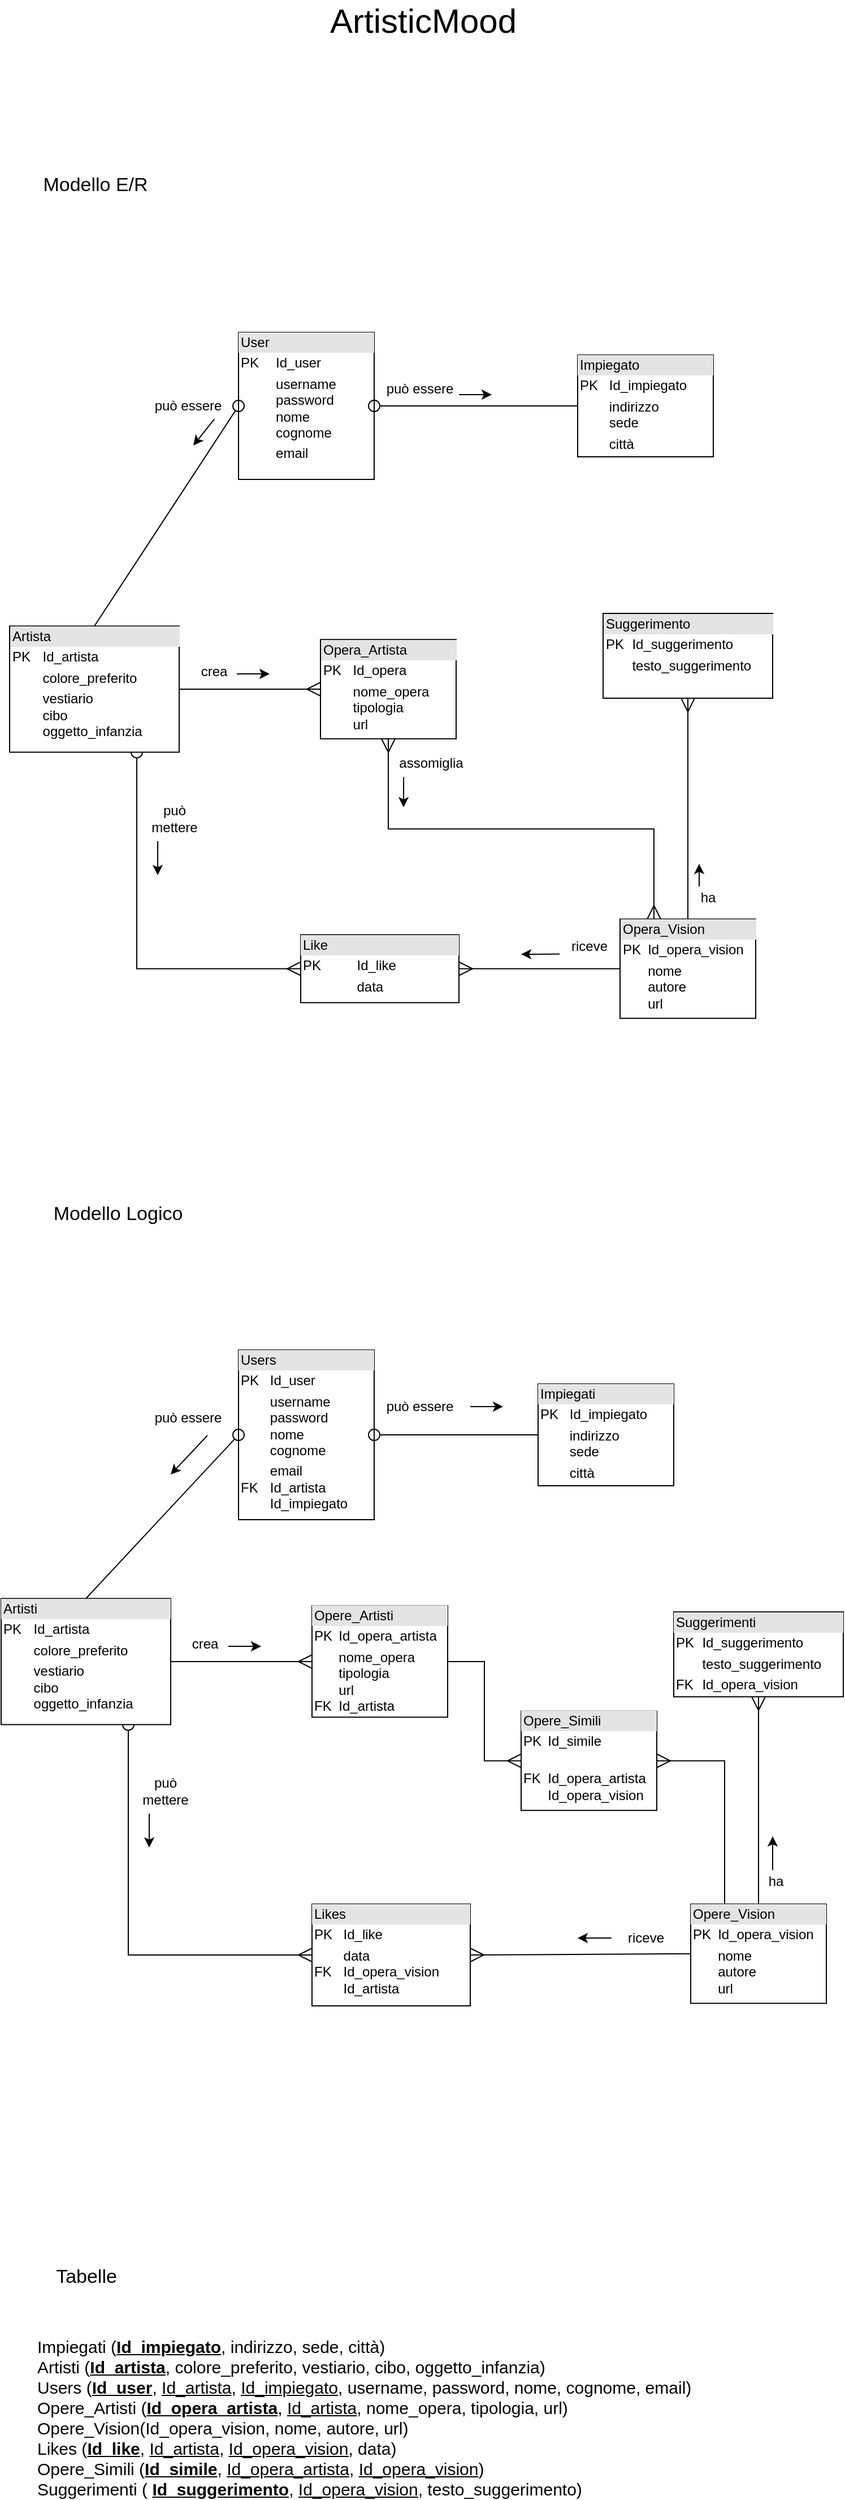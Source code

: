 <mxfile version="14.7.3" type="github">
  <diagram id="YEk6cOGVzoyI47wU4SEu" name="Page-1">
    <mxGraphModel dx="1021" dy="5181" grid="1" gridSize="10" guides="1" tooltips="1" connect="1" arrows="1" fold="1" page="1" pageScale="1" pageWidth="3300" pageHeight="4681" math="0" shadow="0">
      <root>
        <mxCell id="0" />
        <mxCell id="1" parent="0" />
        <mxCell id="E_Kgd9L_7hM_zR-H3gjs-1" style="edgeStyle=orthogonalEdgeStyle;rounded=0;orthogonalLoop=1;jettySize=auto;html=1;exitX=0.75;exitY=1;exitDx=0;exitDy=0;entryX=0;entryY=0.5;entryDx=0;entryDy=0;endArrow=ERmany;endFill=0;endSize=10;startArrow=oval;startFill=0;startSize=10;" parent="1" source="72-EGqW2jPlPPwS6QdKg-2" target="72-EGqW2jPlPPwS6QdKg-6" edge="1">
          <mxGeometry relative="1" as="geometry" />
        </mxCell>
        <mxCell id="cuyO15qzb3uXgf2zoR4E-5" style="edgeStyle=orthogonalEdgeStyle;rounded=0;orthogonalLoop=1;jettySize=auto;html=1;exitX=1;exitY=0.5;exitDx=0;exitDy=0;entryX=0;entryY=0.5;entryDx=0;entryDy=0;endArrow=ERmany;endFill=0;strokeWidth=1;endSize=10;" parent="1" source="72-EGqW2jPlPPwS6QdKg-2" target="72-EGqW2jPlPPwS6QdKg-3" edge="1">
          <mxGeometry relative="1" as="geometry" />
        </mxCell>
        <mxCell id="72-EGqW2jPlPPwS6QdKg-2" value="&lt;div style=&quot;box-sizing: border-box ; width: 100% ; background: #e4e4e4 ; padding: 2px&quot;&gt;Artisti&lt;/div&gt;&lt;table style=&quot;width: 100% ; font-size: 1em&quot; cellpadding=&quot;2&quot; cellspacing=&quot;0&quot;&gt;&lt;tbody&gt;&lt;tr&gt;&lt;td&gt;PK&lt;/td&gt;&lt;td&gt;Id_artista&lt;br&gt;&lt;/td&gt;&lt;/tr&gt;&lt;tr&gt;&lt;td&gt;&lt;br&gt;&lt;/td&gt;&lt;td&gt;colore_preferito&lt;/td&gt;&lt;/tr&gt;&lt;tr&gt;&lt;td&gt;&lt;br&gt;&lt;br&gt;&lt;br&gt;&lt;br&gt;&lt;br&gt;&lt;/td&gt;&lt;td&gt;vestiario&lt;br&gt;cibo&lt;br&gt;oggetto_infanzia&lt;br&gt;&lt;br&gt;&lt;br&gt;&lt;/td&gt;&lt;/tr&gt;&lt;/tbody&gt;&lt;/table&gt;" style="verticalAlign=top;align=left;overflow=fill;html=1;" parent="1" vertex="1">
          <mxGeometry x="60" y="-960.26" width="150" height="111.5" as="geometry" />
        </mxCell>
        <mxCell id="E_Kgd9L_7hM_zR-H3gjs-21" style="edgeStyle=orthogonalEdgeStyle;curved=0;rounded=1;sketch=0;orthogonalLoop=1;jettySize=auto;html=1;exitX=0.5;exitY=0;exitDx=0;exitDy=0;entryX=0.5;entryY=1;entryDx=0;entryDy=0;startArrow=none;startFill=0;endArrow=ERmany;endFill=0;startSize=10;endSize=10;" parent="1" source="wLlvYgGm0O1nT-tdROjK-1" target="E_Kgd9L_7hM_zR-H3gjs-20" edge="1">
          <mxGeometry relative="1" as="geometry" />
        </mxCell>
        <mxCell id="5Z0EI4iQFpzJdDt2FdoZ-25" style="edgeStyle=orthogonalEdgeStyle;rounded=0;orthogonalLoop=1;jettySize=auto;html=1;exitX=1;exitY=0.5;exitDx=0;exitDy=0;entryX=0;entryY=0.5;entryDx=0;entryDy=0;startArrow=none;startFill=0;startSize=10;endSize=10;endArrow=ERmany;endFill=0;" edge="1" parent="1" source="72-EGqW2jPlPPwS6QdKg-3" target="5Z0EI4iQFpzJdDt2FdoZ-24">
          <mxGeometry relative="1" as="geometry" />
        </mxCell>
        <mxCell id="72-EGqW2jPlPPwS6QdKg-3" value="&lt;div style=&quot;box-sizing: border-box ; width: 100% ; background: #e4e4e4 ; padding: 2px&quot;&gt;Opere_Artisti&lt;/div&gt;&lt;table style=&quot;width: 100% ; font-size: 1em&quot; cellpadding=&quot;2&quot; cellspacing=&quot;0&quot;&gt;&lt;tbody&gt;&lt;tr&gt;&lt;td&gt;PK&lt;/td&gt;&lt;td&gt;Id_opera_artista&lt;br&gt;&lt;/td&gt;&lt;/tr&gt;&lt;tr&gt;&lt;td&gt;&lt;br&gt;&lt;br&gt;&lt;br&gt;FK&lt;/td&gt;&lt;td&gt;nome_opera&lt;br&gt;tipologia&lt;br&gt;url&lt;br&gt;Id_artista&lt;/td&gt;&lt;/tr&gt;&lt;tr&gt;&lt;td&gt;&lt;/td&gt;&lt;td&gt;&lt;br&gt;&lt;/td&gt;&lt;/tr&gt;&lt;/tbody&gt;&lt;/table&gt;" style="verticalAlign=top;align=left;overflow=fill;html=1;" parent="1" vertex="1">
          <mxGeometry x="335" y="-953.69" width="120" height="98.37" as="geometry" />
        </mxCell>
        <mxCell id="72-EGqW2jPlPPwS6QdKg-6" value="&lt;div style=&quot;box-sizing: border-box ; width: 100% ; background: #e4e4e4 ; padding: 2px&quot;&gt;Likes&lt;/div&gt;&lt;table style=&quot;width: 100% ; font-size: 1em&quot; cellpadding=&quot;2&quot; cellspacing=&quot;0&quot;&gt;&lt;tbody&gt;&lt;tr&gt;&lt;td&gt;PK&lt;/td&gt;&lt;td&gt;Id_like&lt;/td&gt;&lt;/tr&gt;&lt;tr&gt;&lt;td&gt;FK&lt;/td&gt;&lt;td&gt;data&lt;br&gt;Id_opera_vision&lt;br&gt;Id_artista&lt;/td&gt;&lt;/tr&gt;&lt;tr&gt;&lt;td&gt;&lt;/td&gt;&lt;td&gt;&lt;br&gt;&lt;/td&gt;&lt;/tr&gt;&lt;/tbody&gt;&lt;/table&gt;" style="verticalAlign=top;align=left;overflow=fill;html=1;" parent="1" vertex="1">
          <mxGeometry x="335" y="-690" width="140" height="90" as="geometry" />
        </mxCell>
        <mxCell id="72-EGqW2jPlPPwS6QdKg-8" value="" style="endArrow=ERmany;endFill=0;endSize=10;html=1;exitX=0;exitY=0.5;exitDx=0;exitDy=0;startArrow=none;startFill=0;startSize=10;entryX=1;entryY=0.5;entryDx=0;entryDy=0;" parent="1" source="wLlvYgGm0O1nT-tdROjK-1" edge="1" target="72-EGqW2jPlPPwS6QdKg-6">
          <mxGeometry width="160" relative="1" as="geometry">
            <mxPoint x="600" y="-589" as="sourcePoint" />
            <mxPoint x="460" y="-730" as="targetPoint" />
          </mxGeometry>
        </mxCell>
        <mxCell id="8U3308qfGjmyrE-gQlcl-1" value="&lt;font style=&quot;font-size: 17px&quot;&gt;Modello E/R&lt;/font&gt;" style="text;html=1;resizable=0;autosize=1;align=center;verticalAlign=middle;points=[];fillColor=none;strokeColor=none;rounded=0;sketch=0;" parent="1" vertex="1">
          <mxGeometry x="87.5" y="-2220" width="110" height="20" as="geometry" />
        </mxCell>
        <mxCell id="8U3308qfGjmyrE-gQlcl-2" value="&lt;font style=&quot;font-size: 30px&quot;&gt;ArtisticMood&lt;/font&gt;" style="text;html=1;resizable=0;autosize=1;align=center;verticalAlign=middle;points=[];fillColor=none;strokeColor=none;rounded=0;sketch=0;" parent="1" vertex="1">
          <mxGeometry x="342.5" y="-2371" width="180" height="30" as="geometry" />
        </mxCell>
        <mxCell id="E_Kgd9L_7hM_zR-H3gjs-4" value="&lt;font style=&quot;font-size: 17px&quot;&gt;Modello Logico&lt;/font&gt;" style="text;html=1;resizable=0;autosize=1;align=center;verticalAlign=middle;points=[];fillColor=none;strokeColor=none;rounded=0;sketch=0;" parent="1" vertex="1">
          <mxGeometry x="97.5" y="-1310" width="130" height="20" as="geometry" />
        </mxCell>
        <mxCell id="E_Kgd9L_7hM_zR-H3gjs-18" value="&lt;span style=&quot;font-size: 17px&quot;&gt;Tabelle&lt;/span&gt;" style="text;html=1;resizable=0;autosize=1;align=center;verticalAlign=middle;points=[];fillColor=none;strokeColor=none;rounded=0;sketch=0;" parent="1" vertex="1">
          <mxGeometry x="100" y="-370" width="70" height="20" as="geometry" />
        </mxCell>
        <mxCell id="E_Kgd9L_7hM_zR-H3gjs-19" value="&lt;font style=&quot;font-size: 15px&quot;&gt;&lt;br&gt;Impiegati (&lt;b&gt;&lt;u&gt;Id_impiegato&lt;/u&gt;&lt;/b&gt;, indirizzo, sede, città)&lt;br&gt;Artisti (&lt;u&gt;&lt;b&gt;Id_artista&lt;/b&gt;&lt;/u&gt;, colore_preferito, vestiario, cibo, oggetto_infanzia)&lt;br&gt;Users (&lt;u&gt;&lt;b&gt;Id_user&lt;/b&gt;&lt;/u&gt;,&amp;nbsp;&lt;u&gt;Id_artista&lt;/u&gt;,&amp;nbsp;&lt;u&gt;Id_impiegato&lt;/u&gt;, username, password, nome, cognome, email)&lt;br&gt;Opere_Artisti (&lt;b&gt;&lt;u&gt;Id_opera_artista&lt;/u&gt;&lt;/b&gt;, &lt;u&gt;Id_artista&lt;/u&gt;, nome_opera, tipologia, url)&lt;br&gt;Opere_Vision(Id_opera_vision, nome, autore, url)&lt;br&gt;Likes (&lt;u&gt;&lt;b&gt;Id_like&lt;/b&gt;&lt;/u&gt;, &lt;u&gt;Id_artista&lt;/u&gt;, &lt;u&gt;Id_opera_vision,&lt;/u&gt; data)&lt;br&gt;Opere_Simili (&lt;b&gt;&lt;u&gt;Id_simile&lt;/u&gt;&lt;/b&gt;, &lt;u&gt;Id_opera_artista&lt;/u&gt;, &lt;u&gt;Id_opera_vision&lt;/u&gt;)&lt;br&gt;Suggerimenti ( &lt;u&gt;&lt;b&gt;Id_suggerimento&lt;/b&gt;&lt;/u&gt;, &lt;u&gt;Id_opera_vision&lt;/u&gt;, testo_suggerimento)&lt;/font&gt;" style="text;html=1;resizable=0;autosize=1;align=left;verticalAlign=middle;points=[];fillColor=none;strokeColor=none;rounded=0;sketch=0;" parent="1" vertex="1">
          <mxGeometry x="90" y="-315" width="590" height="140" as="geometry" />
        </mxCell>
        <mxCell id="E_Kgd9L_7hM_zR-H3gjs-20" value="&lt;div style=&quot;box-sizing: border-box ; width: 100% ; background: #e4e4e4 ; padding: 2px&quot;&gt;Suggerimenti&lt;/div&gt;&lt;table style=&quot;width: 100% ; font-size: 1em&quot; cellpadding=&quot;2&quot; cellspacing=&quot;0&quot;&gt;&lt;tbody&gt;&lt;tr&gt;&lt;td&gt;PK&lt;/td&gt;&lt;td&gt;Id_suggerimento&lt;/td&gt;&lt;/tr&gt;&lt;tr&gt;&lt;td&gt;&lt;br&gt;&lt;/td&gt;&lt;td&gt;testo_suggerimento&lt;/td&gt;&lt;/tr&gt;&lt;tr&gt;&lt;td&gt;FK&lt;/td&gt;&lt;td&gt;Id_opera_vision&lt;/td&gt;&lt;/tr&gt;&lt;/tbody&gt;&lt;/table&gt;" style="verticalAlign=top;align=left;overflow=fill;html=1;" parent="1" vertex="1">
          <mxGeometry x="655" y="-948.37" width="150" height="75" as="geometry" />
        </mxCell>
        <mxCell id="GF5zxP9eWihwZePS8t31-1" value="crea" style="text;html=1;resizable=0;autosize=1;align=center;verticalAlign=middle;points=[];fillColor=none;strokeColor=none;rounded=0;" parent="1" vertex="1">
          <mxGeometry x="220" y="-930" width="40" height="20" as="geometry" />
        </mxCell>
        <mxCell id="GF5zxP9eWihwZePS8t31-2" value="" style="endArrow=classic;html=1;exitX=1.025;exitY=0.6;exitDx=0;exitDy=0;exitPerimeter=0;" parent="1" source="GF5zxP9eWihwZePS8t31-1" edge="1">
          <mxGeometry width="50" height="50" relative="1" as="geometry">
            <mxPoint x="390" y="-920" as="sourcePoint" />
            <mxPoint x="290" y="-918" as="targetPoint" />
          </mxGeometry>
        </mxCell>
        <mxCell id="GF5zxP9eWihwZePS8t31-3" value="ha" style="text;html=1;resizable=0;autosize=1;align=center;verticalAlign=middle;points=[];fillColor=none;strokeColor=none;rounded=0;" parent="1" vertex="1">
          <mxGeometry x="730" y="-720" width="30" height="20" as="geometry" />
        </mxCell>
        <mxCell id="GF5zxP9eWihwZePS8t31-5" value="" style="endArrow=classic;html=1;" parent="1" edge="1">
          <mxGeometry width="50" height="50" relative="1" as="geometry">
            <mxPoint x="600" y="-660" as="sourcePoint" />
            <mxPoint x="570" y="-660" as="targetPoint" />
          </mxGeometry>
        </mxCell>
        <mxCell id="GF5zxP9eWihwZePS8t31-6" value="" style="endArrow=classic;html=1;exitX=1.025;exitY=0.6;exitDx=0;exitDy=0;exitPerimeter=0;" parent="1" edge="1">
          <mxGeometry width="50" height="50" relative="1" as="geometry">
            <mxPoint x="191" y="-770" as="sourcePoint" />
            <mxPoint x="191" y="-740" as="targetPoint" />
          </mxGeometry>
        </mxCell>
        <mxCell id="GF5zxP9eWihwZePS8t31-7" value="" style="endArrow=classic;html=1;" parent="1" edge="1">
          <mxGeometry width="50" height="50" relative="1" as="geometry">
            <mxPoint x="742.5" y="-720" as="sourcePoint" />
            <mxPoint x="742.5" y="-750" as="targetPoint" />
          </mxGeometry>
        </mxCell>
        <mxCell id="GF5zxP9eWihwZePS8t31-8" value="può &lt;br&gt;mettere" style="text;html=1;resizable=0;autosize=1;align=center;verticalAlign=middle;points=[];fillColor=none;strokeColor=none;rounded=0;" parent="1" vertex="1">
          <mxGeometry x="175" y="-805" width="60" height="30" as="geometry" />
        </mxCell>
        <mxCell id="GF5zxP9eWihwZePS8t31-9" value="riceve" style="text;html=1;resizable=0;autosize=1;align=center;verticalAlign=middle;points=[];fillColor=none;strokeColor=none;rounded=0;" parent="1" vertex="1">
          <mxGeometry x="605" y="-670" width="50" height="20" as="geometry" />
        </mxCell>
        <mxCell id="ML8INSlK-6nITmgpcnCA-1" value="&lt;div style=&quot;box-sizing: border-box ; width: 100% ; background: #e4e4e4 ; padding: 2px&quot;&gt;Impiegati&lt;/div&gt;&lt;table style=&quot;width: 100% ; font-size: 1em&quot; cellpadding=&quot;2&quot; cellspacing=&quot;0&quot;&gt;&lt;tbody&gt;&lt;tr&gt;&lt;td&gt;PK&lt;/td&gt;&lt;td&gt;Id_impiegato&lt;br&gt;&lt;/td&gt;&lt;/tr&gt;&lt;tr&gt;&lt;td&gt;&lt;br&gt;&lt;br&gt;&lt;/td&gt;&lt;td&gt;indirizzo&lt;br&gt;sede&lt;/td&gt;&lt;/tr&gt;&lt;tr&gt;&lt;td&gt;&lt;br&gt;&lt;/td&gt;&lt;td&gt;città&lt;br&gt;&lt;br&gt;&lt;/td&gt;&lt;/tr&gt;&lt;/tbody&gt;&lt;/table&gt;" style="verticalAlign=top;align=left;overflow=fill;html=1;" parent="1" vertex="1">
          <mxGeometry x="535" y="-1150" width="120" height="90" as="geometry" />
        </mxCell>
        <mxCell id="ML8INSlK-6nITmgpcnCA-2" value="&lt;div style=&quot;box-sizing: border-box ; width: 100% ; background: #e4e4e4 ; padding: 2px&quot;&gt;Users&lt;/div&gt;&lt;table style=&quot;width: 100% ; font-size: 1em&quot; cellpadding=&quot;2&quot; cellspacing=&quot;0&quot;&gt;&lt;tbody&gt;&lt;tr&gt;&lt;td&gt;PK&lt;/td&gt;&lt;td&gt;Id_user&lt;br&gt;&lt;/td&gt;&lt;/tr&gt;&lt;tr&gt;&lt;td&gt;&lt;br&gt;&lt;br&gt;&lt;/td&gt;&lt;td&gt;username&lt;br&gt;password&lt;br&gt;nome&lt;br&gt;cognome&lt;br&gt;&lt;/td&gt;&lt;/tr&gt;&lt;tr&gt;&lt;td&gt;FK&lt;/td&gt;&lt;td&gt;email&lt;br&gt;Id_artista&lt;br&gt;Id_impiegato&lt;/td&gt;&lt;/tr&gt;&lt;/tbody&gt;&lt;/table&gt;" style="verticalAlign=top;align=left;overflow=fill;html=1;" parent="1" vertex="1">
          <mxGeometry x="270" y="-1180" width="120" height="150" as="geometry" />
        </mxCell>
        <mxCell id="ML8INSlK-6nITmgpcnCA-3" value="" style="endArrow=oval;html=1;exitX=0.5;exitY=0;exitDx=0;exitDy=0;entryX=0;entryY=0.5;entryDx=0;entryDy=0;endFill=0;endSize=10;startSize=10;" parent="1" source="72-EGqW2jPlPPwS6QdKg-2" target="ML8INSlK-6nITmgpcnCA-2" edge="1">
          <mxGeometry width="50" height="50" relative="1" as="geometry">
            <mxPoint x="390" y="-890" as="sourcePoint" />
            <mxPoint x="440" y="-940" as="targetPoint" />
          </mxGeometry>
        </mxCell>
        <mxCell id="ML8INSlK-6nITmgpcnCA-4" value="" style="endArrow=none;html=1;exitX=1;exitY=0.5;exitDx=0;exitDy=0;entryX=0;entryY=0.5;entryDx=0;entryDy=0;startArrow=oval;startFill=0;endSize=10;startSize=10;" parent="1" source="ML8INSlK-6nITmgpcnCA-2" target="ML8INSlK-6nITmgpcnCA-1" edge="1">
          <mxGeometry width="50" height="50" relative="1" as="geometry">
            <mxPoint x="390" y="-890" as="sourcePoint" />
            <mxPoint x="440" y="-940" as="targetPoint" />
          </mxGeometry>
        </mxCell>
        <mxCell id="5Z0EI4iQFpzJdDt2FdoZ-26" style="edgeStyle=orthogonalEdgeStyle;rounded=0;orthogonalLoop=1;jettySize=auto;html=1;exitX=0.25;exitY=0;exitDx=0;exitDy=0;entryX=1;entryY=0.5;entryDx=0;entryDy=0;startArrow=none;startFill=0;startSize=10;endSize=10;endArrow=ERmany;endFill=0;" edge="1" parent="1" source="wLlvYgGm0O1nT-tdROjK-1" target="5Z0EI4iQFpzJdDt2FdoZ-24">
          <mxGeometry relative="1" as="geometry" />
        </mxCell>
        <mxCell id="wLlvYgGm0O1nT-tdROjK-1" value="&lt;div style=&quot;box-sizing: border-box ; width: 100% ; background: #e4e4e4 ; padding: 2px&quot;&gt;Opere_Vision&lt;/div&gt;&lt;table style=&quot;width: 100% ; font-size: 1em&quot; cellpadding=&quot;2&quot; cellspacing=&quot;0&quot;&gt;&lt;tbody&gt;&lt;tr&gt;&lt;td&gt;PK&lt;/td&gt;&lt;td&gt;Id_opera_vision&lt;br&gt;&lt;/td&gt;&lt;/tr&gt;&lt;tr&gt;&lt;td&gt;&lt;br&gt;&lt;br&gt;&lt;/td&gt;&lt;td&gt;nome&lt;br&gt;autore&lt;br&gt;url&lt;/td&gt;&lt;/tr&gt;&lt;tr&gt;&lt;td&gt;&lt;/td&gt;&lt;td&gt;&lt;br&gt;&lt;/td&gt;&lt;/tr&gt;&lt;/tbody&gt;&lt;/table&gt;" style="verticalAlign=top;align=left;overflow=fill;html=1;" parent="1" vertex="1">
          <mxGeometry x="670" y="-690" width="120" height="87.75" as="geometry" />
        </mxCell>
        <mxCell id="5Z0EI4iQFpzJdDt2FdoZ-1" style="edgeStyle=orthogonalEdgeStyle;rounded=0;orthogonalLoop=1;jettySize=auto;html=1;exitX=0.75;exitY=1;exitDx=0;exitDy=0;entryX=0;entryY=0.5;entryDx=0;entryDy=0;endArrow=ERmany;endFill=0;endSize=10;startArrow=oval;startFill=0;startSize=10;" edge="1" parent="1" source="5Z0EI4iQFpzJdDt2FdoZ-3" target="5Z0EI4iQFpzJdDt2FdoZ-7">
          <mxGeometry relative="1" as="geometry" />
        </mxCell>
        <mxCell id="5Z0EI4iQFpzJdDt2FdoZ-2" style="edgeStyle=orthogonalEdgeStyle;rounded=0;orthogonalLoop=1;jettySize=auto;html=1;exitX=1;exitY=0.5;exitDx=0;exitDy=0;entryX=0;entryY=0.5;entryDx=0;entryDy=0;endArrow=ERmany;endFill=0;strokeWidth=1;endSize=10;" edge="1" parent="1" source="5Z0EI4iQFpzJdDt2FdoZ-3" target="5Z0EI4iQFpzJdDt2FdoZ-6">
          <mxGeometry relative="1" as="geometry" />
        </mxCell>
        <mxCell id="5Z0EI4iQFpzJdDt2FdoZ-3" value="&lt;div style=&quot;box-sizing: border-box ; width: 100% ; background: #e4e4e4 ; padding: 2px&quot;&gt;Artista&lt;/div&gt;&lt;table style=&quot;width: 100% ; font-size: 1em&quot; cellpadding=&quot;2&quot; cellspacing=&quot;0&quot;&gt;&lt;tbody&gt;&lt;tr&gt;&lt;td&gt;PK&lt;/td&gt;&lt;td&gt;Id_artista&lt;br&gt;&lt;/td&gt;&lt;/tr&gt;&lt;tr&gt;&lt;td&gt;&lt;br&gt;&lt;/td&gt;&lt;td&gt;colore_preferito&lt;/td&gt;&lt;/tr&gt;&lt;tr&gt;&lt;td&gt;&lt;/td&gt;&lt;td&gt;vestiario&lt;br&gt;cibo&lt;br&gt;oggetto_infanzia&lt;br&gt;&lt;/td&gt;&lt;/tr&gt;&lt;/tbody&gt;&lt;/table&gt;" style="verticalAlign=top;align=left;overflow=fill;html=1;" vertex="1" parent="1">
          <mxGeometry x="67.5" y="-1820.25" width="150" height="111.5" as="geometry" />
        </mxCell>
        <mxCell id="5Z0EI4iQFpzJdDt2FdoZ-4" style="edgeStyle=orthogonalEdgeStyle;curved=0;rounded=1;sketch=0;orthogonalLoop=1;jettySize=auto;html=1;exitX=0.5;exitY=0;exitDx=0;exitDy=0;entryX=0.5;entryY=1;entryDx=0;entryDy=0;startArrow=none;startFill=0;endArrow=ERmany;endFill=0;startSize=10;endSize=10;" edge="1" parent="1" source="5Z0EI4iQFpzJdDt2FdoZ-22" target="5Z0EI4iQFpzJdDt2FdoZ-9">
          <mxGeometry relative="1" as="geometry" />
        </mxCell>
        <mxCell id="5Z0EI4iQFpzJdDt2FdoZ-5" style="edgeStyle=orthogonalEdgeStyle;rounded=0;orthogonalLoop=1;jettySize=auto;html=1;entryX=0.25;entryY=0;entryDx=0;entryDy=0;endArrow=ERmany;endFill=0;startArrow=ERmany;startFill=0;exitX=0.5;exitY=1;exitDx=0;exitDy=0;endSize=10;startSize=10;" edge="1" parent="1" source="5Z0EI4iQFpzJdDt2FdoZ-6" target="5Z0EI4iQFpzJdDt2FdoZ-22">
          <mxGeometry relative="1" as="geometry">
            <mxPoint x="300" y="-1630" as="sourcePoint" />
          </mxGeometry>
        </mxCell>
        <mxCell id="5Z0EI4iQFpzJdDt2FdoZ-6" value="&lt;div style=&quot;box-sizing: border-box ; width: 100% ; background: #e4e4e4 ; padding: 2px&quot;&gt;Opera_Artista&lt;/div&gt;&lt;table style=&quot;width: 100% ; font-size: 1em&quot; cellpadding=&quot;2&quot; cellspacing=&quot;0&quot;&gt;&lt;tbody&gt;&lt;tr&gt;&lt;td&gt;PK&lt;/td&gt;&lt;td&gt;Id_opera&lt;br&gt;&lt;/td&gt;&lt;/tr&gt;&lt;tr&gt;&lt;td&gt;&lt;br&gt;&lt;br&gt;&lt;/td&gt;&lt;td&gt;nome_opera&lt;br&gt;tipologia&lt;br&gt;url&lt;/td&gt;&lt;/tr&gt;&lt;tr&gt;&lt;td&gt;&lt;/td&gt;&lt;td&gt;&lt;br&gt;&lt;/td&gt;&lt;/tr&gt;&lt;/tbody&gt;&lt;/table&gt;" style="verticalAlign=top;align=left;overflow=fill;html=1;" vertex="1" parent="1">
          <mxGeometry x="342.5" y="-1808.37" width="120" height="87.75" as="geometry" />
        </mxCell>
        <mxCell id="5Z0EI4iQFpzJdDt2FdoZ-7" value="&lt;div style=&quot;box-sizing: border-box ; width: 100% ; background: #e4e4e4 ; padding: 2px&quot;&gt;Like&lt;/div&gt;&lt;table style=&quot;width: 100% ; font-size: 1em&quot; cellpadding=&quot;2&quot; cellspacing=&quot;0&quot;&gt;&lt;tbody&gt;&lt;tr&gt;&lt;td&gt;PK&lt;/td&gt;&lt;td&gt;Id_like&lt;/td&gt;&lt;/tr&gt;&lt;tr&gt;&lt;td&gt;&lt;br&gt;&lt;/td&gt;&lt;td&gt;data&lt;/td&gt;&lt;/tr&gt;&lt;tr&gt;&lt;td&gt;&lt;/td&gt;&lt;td&gt;&lt;br&gt;&lt;/td&gt;&lt;/tr&gt;&lt;/tbody&gt;&lt;/table&gt;" style="verticalAlign=top;align=left;overflow=fill;html=1;" vertex="1" parent="1">
          <mxGeometry x="325" y="-1547.25" width="140" height="60" as="geometry" />
        </mxCell>
        <mxCell id="5Z0EI4iQFpzJdDt2FdoZ-8" value="" style="endArrow=ERmany;endFill=0;endSize=10;html=1;exitX=0;exitY=0.5;exitDx=0;exitDy=0;startArrow=none;startFill=0;startSize=10;entryX=1;entryY=0.5;entryDx=0;entryDy=0;" edge="1" parent="1" source="5Z0EI4iQFpzJdDt2FdoZ-22" target="5Z0EI4iQFpzJdDt2FdoZ-7">
          <mxGeometry width="160" relative="1" as="geometry">
            <mxPoint x="607.5" y="-1449" as="sourcePoint" />
            <mxPoint x="487.5" y="-1540" as="targetPoint" />
          </mxGeometry>
        </mxCell>
        <mxCell id="5Z0EI4iQFpzJdDt2FdoZ-9" value="&lt;div style=&quot;box-sizing: border-box ; width: 100% ; background: #e4e4e4 ; padding: 2px&quot;&gt;Suggerimento&lt;/div&gt;&lt;table style=&quot;width: 100% ; font-size: 1em&quot; cellpadding=&quot;2&quot; cellspacing=&quot;0&quot;&gt;&lt;tbody&gt;&lt;tr&gt;&lt;td&gt;PK&lt;/td&gt;&lt;td&gt;Id_suggerimento&lt;/td&gt;&lt;/tr&gt;&lt;tr&gt;&lt;td&gt;&lt;br&gt;&lt;/td&gt;&lt;td&gt;testo_suggerimento&lt;/td&gt;&lt;/tr&gt;&lt;tr&gt;&lt;td&gt;&lt;/td&gt;&lt;td&gt;&lt;br&gt;&lt;/td&gt;&lt;/tr&gt;&lt;/tbody&gt;&lt;/table&gt;" style="verticalAlign=top;align=left;overflow=fill;html=1;" vertex="1" parent="1">
          <mxGeometry x="592.5" y="-1831.5" width="150" height="75" as="geometry" />
        </mxCell>
        <mxCell id="5Z0EI4iQFpzJdDt2FdoZ-10" value="crea" style="text;html=1;resizable=0;autosize=1;align=center;verticalAlign=middle;points=[];fillColor=none;strokeColor=none;rounded=0;" vertex="1" parent="1">
          <mxGeometry x="227.5" y="-1790" width="40" height="20" as="geometry" />
        </mxCell>
        <mxCell id="5Z0EI4iQFpzJdDt2FdoZ-11" value="" style="endArrow=classic;html=1;exitX=1.025;exitY=0.6;exitDx=0;exitDy=0;exitPerimeter=0;" edge="1" parent="1" source="5Z0EI4iQFpzJdDt2FdoZ-10">
          <mxGeometry width="50" height="50" relative="1" as="geometry">
            <mxPoint x="397.5" y="-1780" as="sourcePoint" />
            <mxPoint x="297.5" y="-1778" as="targetPoint" />
          </mxGeometry>
        </mxCell>
        <mxCell id="5Z0EI4iQFpzJdDt2FdoZ-12" value="ha" style="text;html=1;resizable=0;autosize=1;align=center;verticalAlign=middle;points=[];fillColor=none;strokeColor=none;rounded=0;" vertex="1" parent="1">
          <mxGeometry x="670" y="-1590" width="30" height="20" as="geometry" />
        </mxCell>
        <mxCell id="5Z0EI4iQFpzJdDt2FdoZ-13" value="" style="endArrow=classic;html=1;exitX=-0.018;exitY=0.85;exitDx=0;exitDy=0;exitPerimeter=0;" edge="1" parent="1" source="5Z0EI4iQFpzJdDt2FdoZ-17">
          <mxGeometry width="50" height="50" relative="1" as="geometry">
            <mxPoint x="557.5" y="-1600" as="sourcePoint" />
            <mxPoint x="520" y="-1530" as="targetPoint" />
          </mxGeometry>
        </mxCell>
        <mxCell id="5Z0EI4iQFpzJdDt2FdoZ-14" value="" style="endArrow=classic;html=1;exitX=1.025;exitY=0.6;exitDx=0;exitDy=0;exitPerimeter=0;" edge="1" parent="1">
          <mxGeometry width="50" height="50" relative="1" as="geometry">
            <mxPoint x="198.5" y="-1630" as="sourcePoint" />
            <mxPoint x="198.5" y="-1600" as="targetPoint" />
          </mxGeometry>
        </mxCell>
        <mxCell id="5Z0EI4iQFpzJdDt2FdoZ-15" value="" style="endArrow=classic;html=1;" edge="1" parent="1">
          <mxGeometry width="50" height="50" relative="1" as="geometry">
            <mxPoint x="677.5" y="-1590" as="sourcePoint" />
            <mxPoint x="677.5" y="-1610" as="targetPoint" />
          </mxGeometry>
        </mxCell>
        <mxCell id="5Z0EI4iQFpzJdDt2FdoZ-16" value="può &lt;br&gt;mettere" style="text;html=1;resizable=0;autosize=1;align=center;verticalAlign=middle;points=[];fillColor=none;strokeColor=none;rounded=0;" vertex="1" parent="1">
          <mxGeometry x="182.5" y="-1665" width="60" height="30" as="geometry" />
        </mxCell>
        <mxCell id="5Z0EI4iQFpzJdDt2FdoZ-17" value="riceve" style="text;html=1;resizable=0;autosize=1;align=center;verticalAlign=middle;points=[];fillColor=none;strokeColor=none;rounded=0;" vertex="1" parent="1">
          <mxGeometry x="555" y="-1547.25" width="50" height="20" as="geometry" />
        </mxCell>
        <mxCell id="5Z0EI4iQFpzJdDt2FdoZ-18" value="&lt;div style=&quot;box-sizing: border-box ; width: 100% ; background: #e4e4e4 ; padding: 2px&quot;&gt;Impiegato&lt;/div&gt;&lt;table style=&quot;width: 100% ; font-size: 1em&quot; cellpadding=&quot;2&quot; cellspacing=&quot;0&quot;&gt;&lt;tbody&gt;&lt;tr&gt;&lt;td&gt;PK&lt;/td&gt;&lt;td&gt;Id_impiegato&lt;br&gt;&lt;/td&gt;&lt;/tr&gt;&lt;tr&gt;&lt;td&gt;&lt;br&gt;&lt;br&gt;&lt;/td&gt;&lt;td&gt;indirizzo&lt;br&gt;sede&lt;/td&gt;&lt;/tr&gt;&lt;tr&gt;&lt;td&gt;&lt;br&gt;&lt;br&gt;&lt;/td&gt;&lt;td&gt;città&lt;br&gt;&lt;br&gt;&lt;/td&gt;&lt;/tr&gt;&lt;/tbody&gt;&lt;/table&gt;" style="verticalAlign=top;align=left;overflow=fill;html=1;" vertex="1" parent="1">
          <mxGeometry x="570" y="-2060" width="120" height="90" as="geometry" />
        </mxCell>
        <mxCell id="5Z0EI4iQFpzJdDt2FdoZ-19" value="&lt;div style=&quot;box-sizing: border-box ; width: 100% ; background: #e4e4e4 ; padding: 2px&quot;&gt;User&lt;/div&gt;&lt;table style=&quot;width: 100% ; font-size: 1em&quot; cellpadding=&quot;2&quot; cellspacing=&quot;0&quot;&gt;&lt;tbody&gt;&lt;tr&gt;&lt;td&gt;PK&lt;/td&gt;&lt;td&gt;Id_user&lt;br&gt;&lt;/td&gt;&lt;/tr&gt;&lt;tr&gt;&lt;td&gt;&lt;br&gt;&lt;br&gt;&lt;/td&gt;&lt;td&gt;username&lt;br&gt;password&lt;br&gt;nome&lt;br&gt;cognome&lt;br&gt;&lt;/td&gt;&lt;/tr&gt;&lt;tr&gt;&lt;td&gt;&lt;/td&gt;&lt;td&gt;email&lt;/td&gt;&lt;/tr&gt;&lt;/tbody&gt;&lt;/table&gt;" style="verticalAlign=top;align=left;overflow=fill;html=1;" vertex="1" parent="1">
          <mxGeometry x="270" y="-2080" width="120" height="130" as="geometry" />
        </mxCell>
        <mxCell id="5Z0EI4iQFpzJdDt2FdoZ-20" value="" style="endArrow=oval;html=1;exitX=0.5;exitY=0;exitDx=0;exitDy=0;entryX=0;entryY=0.5;entryDx=0;entryDy=0;endFill=0;endSize=10;startSize=10;" edge="1" parent="1" source="5Z0EI4iQFpzJdDt2FdoZ-3" target="5Z0EI4iQFpzJdDt2FdoZ-19">
          <mxGeometry width="50" height="50" relative="1" as="geometry">
            <mxPoint x="397.5" y="-1750" as="sourcePoint" />
            <mxPoint x="447.5" y="-1800" as="targetPoint" />
          </mxGeometry>
        </mxCell>
        <mxCell id="5Z0EI4iQFpzJdDt2FdoZ-21" value="" style="endArrow=none;html=1;exitX=1;exitY=0.5;exitDx=0;exitDy=0;entryX=0;entryY=0.5;entryDx=0;entryDy=0;startArrow=oval;startFill=0;endSize=10;startSize=10;" edge="1" parent="1" source="5Z0EI4iQFpzJdDt2FdoZ-19" target="5Z0EI4iQFpzJdDt2FdoZ-18">
          <mxGeometry width="50" height="50" relative="1" as="geometry">
            <mxPoint x="397.5" y="-1750" as="sourcePoint" />
            <mxPoint x="447.5" y="-1800" as="targetPoint" />
          </mxGeometry>
        </mxCell>
        <mxCell id="5Z0EI4iQFpzJdDt2FdoZ-22" value="&lt;div style=&quot;box-sizing: border-box ; width: 100% ; background: #e4e4e4 ; padding: 2px&quot;&gt;Opera_Vision&lt;/div&gt;&lt;table style=&quot;width: 100% ; font-size: 1em&quot; cellpadding=&quot;2&quot; cellspacing=&quot;0&quot;&gt;&lt;tbody&gt;&lt;tr&gt;&lt;td&gt;PK&lt;/td&gt;&lt;td&gt;Id_opera_vision&lt;br&gt;&lt;/td&gt;&lt;/tr&gt;&lt;tr&gt;&lt;td&gt;&lt;br&gt;&lt;br&gt;&lt;/td&gt;&lt;td&gt;nome&lt;br&gt;autore&lt;br&gt;url&lt;/td&gt;&lt;/tr&gt;&lt;tr&gt;&lt;td&gt;&lt;/td&gt;&lt;td&gt;&lt;br&gt;&lt;/td&gt;&lt;/tr&gt;&lt;/tbody&gt;&lt;/table&gt;" style="verticalAlign=top;align=left;overflow=fill;html=1;" vertex="1" parent="1">
          <mxGeometry x="607.5" y="-1561.13" width="120" height="87.75" as="geometry" />
        </mxCell>
        <mxCell id="5Z0EI4iQFpzJdDt2FdoZ-24" value="&lt;div style=&quot;box-sizing: border-box ; width: 100% ; background: #e4e4e4 ; padding: 2px&quot;&gt;Opere_Simili&lt;/div&gt;&lt;table style=&quot;width: 100% ; font-size: 1em&quot; cellpadding=&quot;2&quot; cellspacing=&quot;0&quot;&gt;&lt;tbody&gt;&lt;tr&gt;&lt;td&gt;PK&lt;/td&gt;&lt;td&gt;Id_simile&lt;br&gt;&lt;/td&gt;&lt;/tr&gt;&lt;tr&gt;&lt;td&gt;FK&lt;br&gt;&lt;br&gt;&lt;/td&gt;&lt;td&gt;&lt;br&gt;Id_opera_artista&lt;br&gt;Id_opera_vision&lt;br&gt;&lt;br&gt;&lt;/td&gt;&lt;/tr&gt;&lt;tr&gt;&lt;td&gt;&lt;/td&gt;&lt;td&gt;&lt;br&gt;&lt;/td&gt;&lt;/tr&gt;&lt;/tbody&gt;&lt;/table&gt;" style="verticalAlign=top;align=left;overflow=fill;html=1;" vertex="1" parent="1">
          <mxGeometry x="520" y="-860.62" width="120" height="87.75" as="geometry" />
        </mxCell>
        <mxCell id="5Z0EI4iQFpzJdDt2FdoZ-27" value="può essere" style="text;html=1;resizable=0;autosize=1;align=center;verticalAlign=middle;points=[];fillColor=none;strokeColor=none;rounded=0;" vertex="1" parent="1">
          <mxGeometry x="190" y="-2025" width="70" height="20" as="geometry" />
        </mxCell>
        <mxCell id="5Z0EI4iQFpzJdDt2FdoZ-28" value="può essere" style="text;html=1;resizable=0;autosize=1;align=center;verticalAlign=middle;points=[];fillColor=none;strokeColor=none;rounded=0;" vertex="1" parent="1">
          <mxGeometry x="395" y="-2040" width="70" height="20" as="geometry" />
        </mxCell>
        <mxCell id="5Z0EI4iQFpzJdDt2FdoZ-30" value="" style="endArrow=classic;html=1;exitX=0.837;exitY=1.083;exitDx=0;exitDy=0;exitPerimeter=0;" edge="1" parent="1" source="5Z0EI4iQFpzJdDt2FdoZ-27">
          <mxGeometry width="50" height="50" relative="1" as="geometry">
            <mxPoint x="190" y="-1990" as="sourcePoint" />
            <mxPoint x="230" y="-1980" as="targetPoint" />
            <Array as="points">
              <mxPoint x="230" y="-1980" />
            </Array>
          </mxGeometry>
        </mxCell>
        <mxCell id="5Z0EI4iQFpzJdDt2FdoZ-31" value="" style="endArrow=classic;html=1;exitX=1.025;exitY=0.6;exitDx=0;exitDy=0;exitPerimeter=0;" edge="1" parent="1">
          <mxGeometry width="50" height="50" relative="1" as="geometry">
            <mxPoint x="465" y="-2025" as="sourcePoint" />
            <mxPoint x="494" y="-2025.0" as="targetPoint" />
          </mxGeometry>
        </mxCell>
        <mxCell id="5Z0EI4iQFpzJdDt2FdoZ-32" value="assomiglia" style="text;html=1;resizable=0;autosize=1;align=center;verticalAlign=middle;points=[];fillColor=none;strokeColor=none;rounded=0;" vertex="1" parent="1">
          <mxGeometry x="405" y="-1708.75" width="70" height="20" as="geometry" />
        </mxCell>
        <mxCell id="5Z0EI4iQFpzJdDt2FdoZ-34" value="" style="endArrow=classic;html=1;exitX=0.158;exitY=1.102;exitDx=0;exitDy=0;exitPerimeter=0;" edge="1" parent="1" source="5Z0EI4iQFpzJdDt2FdoZ-32">
          <mxGeometry width="50" height="50" relative="1" as="geometry">
            <mxPoint x="510" y="-1670" as="sourcePoint" />
            <mxPoint x="416" y="-1660" as="targetPoint" />
          </mxGeometry>
        </mxCell>
        <mxCell id="5Z0EI4iQFpzJdDt2FdoZ-35" value="può essere" style="text;html=1;resizable=0;autosize=1;align=center;verticalAlign=middle;points=[];fillColor=none;strokeColor=none;rounded=0;" vertex="1" parent="1">
          <mxGeometry x="395" y="-1140" width="70" height="20" as="geometry" />
        </mxCell>
        <mxCell id="5Z0EI4iQFpzJdDt2FdoZ-36" value="può essere" style="text;html=1;resizable=0;autosize=1;align=center;verticalAlign=middle;points=[];fillColor=none;strokeColor=none;rounded=0;" vertex="1" parent="1">
          <mxGeometry x="190" y="-1130" width="70" height="20" as="geometry" />
        </mxCell>
        <mxCell id="5Z0EI4iQFpzJdDt2FdoZ-37" value="" style="endArrow=classic;html=1;exitX=1.025;exitY=0.6;exitDx=0;exitDy=0;exitPerimeter=0;" edge="1" parent="1">
          <mxGeometry width="50" height="50" relative="1" as="geometry">
            <mxPoint x="475" y="-1130" as="sourcePoint" />
            <mxPoint x="504" y="-1130.0" as="targetPoint" />
          </mxGeometry>
        </mxCell>
        <mxCell id="5Z0EI4iQFpzJdDt2FdoZ-38" value="" style="endArrow=classic;html=1;exitX=0.75;exitY=1.276;exitDx=0;exitDy=0;exitPerimeter=0;" edge="1" parent="1" source="5Z0EI4iQFpzJdDt2FdoZ-36">
          <mxGeometry width="50" height="50" relative="1" as="geometry">
            <mxPoint x="70" y="-1080" as="sourcePoint" />
            <mxPoint x="210" y="-1070" as="targetPoint" />
          </mxGeometry>
        </mxCell>
      </root>
    </mxGraphModel>
  </diagram>
</mxfile>
